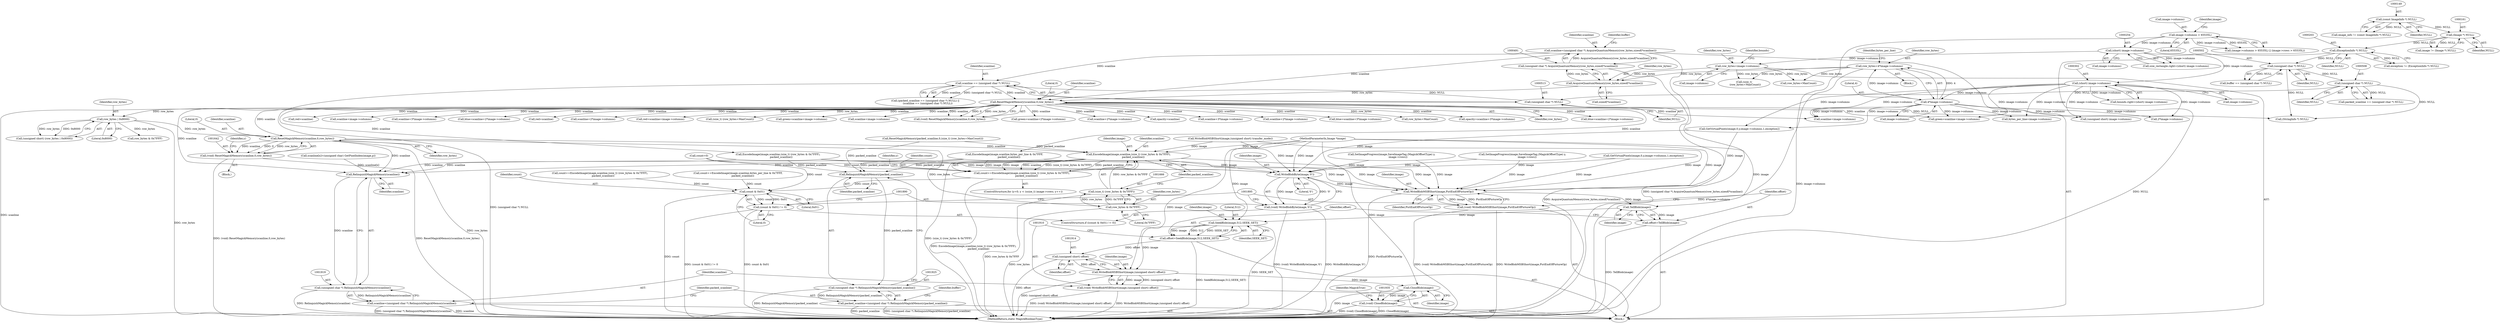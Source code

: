 digraph "0_ImageMagick_0f6fc2d5bf8f500820c3dbcf0d23ee14f2d9f734_4@pointer" {
"1001643" [label="(Call,ResetMagickMemory(scanline,0,row_bytes))"];
"1000520" [label="(Call,ResetMagickMemory(scanline,0,row_bytes))"];
"1000488" [label="(Call,scanline=(unsigned char *) AcquireQuantumMemory(row_bytes,sizeof(*scanline)))"];
"1000490" [label="(Call,(unsigned char *) AcquireQuantumMemory(row_bytes,sizeof(*scanline)))"];
"1000492" [label="(Call,AcquireQuantumMemory(row_bytes,sizeof(*scanline)))"];
"1000273" [label="(Call,row_bytes=image->columns)"];
"1000253" [label="(Call,(short) image->columns)"];
"1000186" [label="(Call,image->columns > 65535L)"];
"1000440" [label="(Call,row_bytes=4*image->columns)"];
"1000442" [label="(Call,4*image->columns)"];
"1000301" [label="(Call,(short) image->columns)"];
"1000510" [label="(Call,scanline == (unsigned char *) NULL)"];
"1000512" [label="(Call,(unsigned char *) NULL)"];
"1000507" [label="(Call,(unsigned char *) NULL)"];
"1000501" [label="(Call,(unsigned char *) NULL)"];
"1000202" [label="(Call,(ExceptionInfo *) NULL)"];
"1000160" [label="(Call,(Image *) NULL)"];
"1000148" [label="(Call,(const ImageInfo *) NULL)"];
"1001212" [label="(Call,row_bytes | 0x8000)"];
"1001641" [label="(Call,(void) ResetMagickMemory(scanline,0,row_bytes))"];
"1001662" [label="(Call,EncodeImage(image,scanline,(size_t) (row_bytes & 0x7FFF),\n            packed_scanline))"];
"1001660" [label="(Call,count+=EncodeImage(image,scanline,(size_t) (row_bytes & 0x7FFF),\n            packed_scanline))"];
"1001885" [label="(Call,count & 0x01)"];
"1001884" [label="(Call,(count & 0x01) != 0)"];
"1001891" [label="(Call,WriteBlobByte(image,'\0'))"];
"1001889" [label="(Call,(void) WriteBlobByte(image,'\0'))"];
"1001896" [label="(Call,WriteBlobMSBShort(image,PictEndOfPictureOp))"];
"1001894" [label="(Call,(void) WriteBlobMSBShort(image,PictEndOfPictureOp))"];
"1001901" [label="(Call,TellBlob(image))"];
"1001899" [label="(Call,offset=TellBlob(image))"];
"1001905" [label="(Call,SeekBlob(image,512,SEEK_SET))"];
"1001903" [label="(Call,offset=SeekBlob(image,512,SEEK_SET))"];
"1001913" [label="(Call,(unsigned short) offset)"];
"1001911" [label="(Call,WriteBlobMSBShort(image,(unsigned short) offset))"];
"1001909" [label="(Call,(void) WriteBlobMSBShort(image,(unsigned short) offset))"];
"1001936" [label="(Call,CloseBlob(image))"];
"1001934" [label="(Call,(void) CloseBlob(image))"];
"1001920" [label="(Call,RelinquishMagickMemory(scanline))"];
"1001918" [label="(Call,(unsigned char *) RelinquishMagickMemory(scanline))"];
"1001916" [label="(Call,scanline=(unsigned char *) RelinquishMagickMemory(scanline))"];
"1001926" [label="(Call,RelinquishMagickMemory(packed_scanline))"];
"1001924" [label="(Call,(unsigned char *) RelinquishMagickMemory(packed_scanline))"];
"1001922" [label="(Call,packed_scanline=(unsigned char *) RelinquishMagickMemory(packed_scanline))"];
"1001667" [label="(Call,row_bytes & 0x7FFF)"];
"1001665" [label="(Call,(size_t) (row_bytes & 0x7FFF))"];
"1001667" [label="(Call,row_bytes & 0x7FFF)"];
"1000441" [label="(Identifier,row_bytes)"];
"1000253" [label="(Call,(short) image->columns)"];
"1001899" [label="(Call,offset=TellBlob(image))"];
"1001892" [label="(Identifier,image)"];
"1001599" [label="(Call,EncodeImage(image,scanline,(size_t) (row_bytes & 0x7FFF),\n        packed_scanline))"];
"1000119" [label="(Block,)"];
"1001660" [label="(Call,count+=EncodeImage(image,scanline,(size_t) (row_bytes & 0x7FFF),\n            packed_scanline))"];
"1000520" [label="(Call,ResetMagickMemory(scanline,0,row_bytes))"];
"1001212" [label="(Call,row_bytes | 0x8000)"];
"1001737" [label="(Call,red=scanline)"];
"1000202" [label="(Call,(ExceptionInfo *) NULL)"];
"1000160" [label="(Call,(Image *) NULL)"];
"1001908" [label="(Identifier,SEEK_SET)"];
"1000514" [label="(Identifier,NULL)"];
"1001901" [label="(Call,TellBlob(image))"];
"1000448" [label="(Identifier,bytes_per_line)"];
"1000522" [label="(Literal,0)"];
"1001645" [label="(Literal,0)"];
"1001917" [label="(Identifier,scanline)"];
"1001929" [label="(Identifier,buffer)"];
"1001669" [label="(Literal,0x7FFF)"];
"1001742" [label="(Call,scanline+image->columns)"];
"1001698" [label="(Call,scanline+3*image->columns)"];
"1001747" [label="(Call,blue=scanline+2*image->columns)"];
"1001677" [label="(Call,red=scanline)"];
"1000444" [label="(Call,image->columns)"];
"1001906" [label="(Identifier,image)"];
"1000493" [label="(Identifier,row_bytes)"];
"1001749" [label="(Call,scanline+2*image->columns)"];
"1000501" [label="(Call,(unsigned char *) NULL)"];
"1001640" [label="(Block,)"];
"1000489" [label="(Identifier,scanline)"];
"1001924" [label="(Call,(unsigned char *) RelinquishMagickMemory(packed_scanline))"];
"1001766" [label="(Call,red=scanline+image->columns)"];
"1000148" [label="(Call,(const ImageInfo *) NULL)"];
"1001663" [label="(Identifier,image)"];
"1001531" [label="(Call,count=0)"];
"1001896" [label="(Call,WriteBlobMSBShort(image,PictEndOfPictureOp))"];
"1000193" [label="(Identifier,image)"];
"1000529" [label="(Call,(size_t) (row_bytes+MaxCount))"];
"1000500" [label="(Identifier,buffer)"];
"1001940" [label="(MethodReturn,static MagickBooleanType)"];
"1001893" [label="(Literal,'\0')"];
"1000297" [label="(Call,bounds.right=(short) image->columns)"];
"1001682" [label="(Call,scanline+image->columns)"];
"1001898" [label="(Identifier,PictEndOfPictureOp)"];
"1001597" [label="(Call,count+=EncodeImage(image,scanline,(size_t) (row_bytes & 0x7FFF),\n        packed_scanline))"];
"1001740" [label="(Call,green=scanline+image->columns)"];
"1001936" [label="(Call,CloseBlob(image))"];
"1001768" [label="(Call,scanline+image->columns)"];
"1000518" [label="(Call,(void) ResetMagickMemory(scanline,0,row_bytes))"];
"1001210" [label="(Call,(unsigned short) (row_bytes | 0x8000))"];
"1000480" [label="(Call,(size_t)\n   (row_bytes+MaxCount))"];
"1001773" [label="(Call,green=scanline+2*image->columns)"];
"1000280" [label="(Identifier,bounds)"];
"1000186" [label="(Call,image->columns > 65535L)"];
"1000301" [label="(Call,(short) image->columns)"];
"1001664" [label="(Identifier,scanline)"];
"1000499" [label="(Call,buffer == (unsigned char *) NULL)"];
"1001911" [label="(Call,WriteBlobMSBShort(image,(unsigned short) offset))"];
"1001851" [label="(Call,EncodeImage(image,scanline,bytes_per_line & 0x7FFF,\n            packed_scanline))"];
"1000507" [label="(Call,(unsigned char *) NULL)"];
"1001646" [label="(Identifier,row_bytes)"];
"1000275" [label="(Call,image->columns)"];
"1001647" [label="(ControlStructure,for (y=0; y < (ssize_t) image->rows; y++))"];
"1001775" [label="(Call,scanline+2*image->columns)"];
"1001869" [label="(Call,SetImageProgress(image,SaveImageTag,(MagickOffsetType) y,\n                image->rows))"];
"1001526" [label="(Call,WriteBlobMSBShort(image,(unsigned short) transfer_mode))"];
"1001670" [label="(Identifier,packed_scanline)"];
"1001662" [label="(Call,EncodeImage(image,scanline,(size_t) (row_bytes & 0x7FFF),\n            packed_scanline))"];
"1001849" [label="(Call,count+=EncodeImage(image,scanline,bytes_per_line & 0x7FFF,\n            packed_scanline))"];
"1001903" [label="(Call,offset=SeekBlob(image,512,SEEK_SET))"];
"1001915" [label="(Identifier,offset)"];
"1001939" [label="(Identifier,MagickTrue)"];
"1001886" [label="(Identifier,count)"];
"1001214" [label="(Literal,0x8000)"];
"1001763" [label="(Call,opacity=scanline)"];
"1000255" [label="(Call,image->columns)"];
"1000274" [label="(Identifier,row_bytes)"];
"1001909" [label="(Call,(void) WriteBlobMSBShort(image,(unsigned short) offset))"];
"1001900" [label="(Identifier,offset)"];
"1000440" [label="(Call,row_bytes=4*image->columns)"];
"1000512" [label="(Call,(unsigned char *) NULL)"];
"1000158" [label="(Call,image != (Image *) NULL)"];
"1000494" [label="(Call,sizeof(*scanline))"];
"1001003" [label="(Call,(unsigned short) image->columns)"];
"1000526" [label="(Call,ResetMagickMemory(packed_scanline,0,(size_t) (row_bytes+MaxCount)))"];
"1001923" [label="(Identifier,packed_scanline)"];
"1001641" [label="(Call,(void) ResetMagickMemory(scanline,0,row_bytes))"];
"1001554" [label="(Call,GetVirtualPixels(image,0,y,image->columns,1,exception))"];
"1001916" [label="(Call,scanline=(unsigned char *) RelinquishMagickMemory(scanline))"];
"1001604" [label="(Call,row_bytes & 0x7FFF)"];
"1001691" [label="(Call,2*image->columns)"];
"1000162" [label="(Identifier,NULL)"];
"1001920" [label="(Call,RelinquishMagickMemory(scanline))"];
"1000504" [label="(Call,(packed_scanline == (unsigned char *) NULL) ||\n      (scanline == (unsigned char *) NULL))"];
"1001784" [label="(Call,scanline+3*image->columns)"];
"1000273" [label="(Call,row_bytes=image->columns)"];
"1001918" [label="(Call,(unsigned char *) RelinquishMagickMemory(scanline))"];
"1001889" [label="(Call,(void) WriteBlobByte(image,'\0'))"];
"1001913" [label="(Call,(unsigned short) offset)"];
"1001644" [label="(Identifier,scanline)"];
"1000303" [label="(Call,image->columns)"];
"1000503" [label="(Identifier,NULL)"];
"1000117" [label="(MethodParameterIn,Image *image)"];
"1001689" [label="(Call,scanline+2*image->columns)"];
"1000150" [label="(Identifier,NULL)"];
"1001213" [label="(Identifier,row_bytes)"];
"1001921" [label="(Identifier,scanline)"];
"1000187" [label="(Call,image->columns)"];
"1000190" [label="(Literal,65535L)"];
"1001649" [label="(Identifier,y)"];
"1000492" [label="(Call,AcquireQuantumMemory(row_bytes,sizeof(*scanline)))"];
"1000204" [label="(Identifier,NULL)"];
"1001884" [label="(Call,(count & 0x01) != 0)"];
"1001926" [label="(Call,RelinquishMagickMemory(packed_scanline))"];
"1001665" [label="(Call,(size_t) (row_bytes & 0x7FFF))"];
"1001902" [label="(Identifier,image)"];
"1000409" [label="(Block,)"];
"1000505" [label="(Call,packed_scanline == (unsigned char *) NULL)"];
"1001643" [label="(Call,ResetMagickMemory(scanline,0,row_bytes))"];
"1000443" [label="(Literal,4)"];
"1001891" [label="(Call,WriteBlobByte(image,'\0'))"];
"1000680" [label="(Call,(StringInfo *) NULL)"];
"1001888" [label="(Literal,0)"];
"1001680" [label="(Call,green=scanline+image->columns)"];
"1000200" [label="(Call,exception != (ExceptionInfo *) NULL)"];
"1000482" [label="(Call,row_bytes+MaxCount)"];
"1001721" [label="(Call,GetVirtualPixels(image,0,y,image->columns,1,exception))"];
"1001927" [label="(Identifier,packed_scanline)"];
"1000510" [label="(Call,scanline == (unsigned char *) NULL)"];
"1001782" [label="(Call,blue=scanline+3*image->columns)"];
"1001883" [label="(ControlStructure,if ((count & 0x01) != 0))"];
"1000447" [label="(Call,bytes_per_line=image->columns)"];
"1001894" [label="(Call,(void) WriteBlobMSBShort(image,PictEndOfPictureOp))"];
"1000509" [label="(Identifier,NULL)"];
"1000531" [label="(Call,row_bytes+MaxCount)"];
"1001905" [label="(Call,SeekBlob(image,512,SEEK_SET))"];
"1001887" [label="(Literal,0x01)"];
"1001659" [label="(Identifier,y)"];
"1000488" [label="(Call,scanline=(unsigned char *) AcquireQuantumMemory(row_bytes,sizeof(*scanline)))"];
"1001897" [label="(Identifier,image)"];
"1000511" [label="(Identifier,scanline)"];
"1001912" [label="(Identifier,image)"];
"1001885" [label="(Call,count & 0x01)"];
"1001584" [label="(Call,scanline[x]=(unsigned char) GetPixelIndex(image,p))"];
"1001922" [label="(Call,packed_scanline=(unsigned char *) RelinquishMagickMemory(packed_scanline))"];
"1000521" [label="(Identifier,scanline)"];
"1001696" [label="(Call,opacity=scanline+3*image->columns)"];
"1000185" [label="(Call,(image->columns > 65535L) || (image->rows > 65535L))"];
"1000442" [label="(Call,4*image->columns)"];
"1001904" [label="(Identifier,offset)"];
"1001907" [label="(Literal,512)"];
"1000490" [label="(Call,(unsigned char *) AcquireQuantumMemory(row_bytes,sizeof(*scanline)))"];
"1000523" [label="(Identifier,row_bytes)"];
"1001937" [label="(Identifier,image)"];
"1001668" [label="(Identifier,row_bytes)"];
"1001934" [label="(Call,(void) CloseBlob(image))"];
"1001619" [label="(Call,SetImageProgress(image,SaveImageTag,(MagickOffsetType) y,\n            image->rows))"];
"1001687" [label="(Call,blue=scanline+2*image->columns)"];
"1000146" [label="(Call,image_info != (const ImageInfo *) NULL)"];
"1000249" [label="(Call,size_rectangle.right=(short) image->columns)"];
"1001661" [label="(Identifier,count)"];
"1001643" -> "1001641"  [label="AST: "];
"1001643" -> "1001646"  [label="CFG: "];
"1001644" -> "1001643"  [label="AST: "];
"1001645" -> "1001643"  [label="AST: "];
"1001646" -> "1001643"  [label="AST: "];
"1001641" -> "1001643"  [label="CFG: "];
"1001643" -> "1001940"  [label="DDG: row_bytes"];
"1001643" -> "1001641"  [label="DDG: scanline"];
"1001643" -> "1001641"  [label="DDG: 0"];
"1001643" -> "1001641"  [label="DDG: row_bytes"];
"1000520" -> "1001643"  [label="DDG: scanline"];
"1001212" -> "1001643"  [label="DDG: row_bytes"];
"1001643" -> "1001662"  [label="DDG: scanline"];
"1001643" -> "1001667"  [label="DDG: row_bytes"];
"1001643" -> "1001920"  [label="DDG: scanline"];
"1000520" -> "1000518"  [label="AST: "];
"1000520" -> "1000523"  [label="CFG: "];
"1000521" -> "1000520"  [label="AST: "];
"1000522" -> "1000520"  [label="AST: "];
"1000523" -> "1000520"  [label="AST: "];
"1000518" -> "1000520"  [label="CFG: "];
"1000520" -> "1001940"  [label="DDG: scanline"];
"1000520" -> "1000518"  [label="DDG: scanline"];
"1000520" -> "1000518"  [label="DDG: 0"];
"1000520" -> "1000518"  [label="DDG: row_bytes"];
"1000488" -> "1000520"  [label="DDG: scanline"];
"1000510" -> "1000520"  [label="DDG: scanline"];
"1000492" -> "1000520"  [label="DDG: row_bytes"];
"1000520" -> "1000529"  [label="DDG: row_bytes"];
"1000520" -> "1000531"  [label="DDG: row_bytes"];
"1000520" -> "1001212"  [label="DDG: row_bytes"];
"1000520" -> "1001599"  [label="DDG: scanline"];
"1000520" -> "1001677"  [label="DDG: scanline"];
"1000520" -> "1001680"  [label="DDG: scanline"];
"1000520" -> "1001682"  [label="DDG: scanline"];
"1000520" -> "1001687"  [label="DDG: scanline"];
"1000520" -> "1001689"  [label="DDG: scanline"];
"1000520" -> "1001696"  [label="DDG: scanline"];
"1000520" -> "1001698"  [label="DDG: scanline"];
"1000520" -> "1001737"  [label="DDG: scanline"];
"1000520" -> "1001740"  [label="DDG: scanline"];
"1000520" -> "1001742"  [label="DDG: scanline"];
"1000520" -> "1001747"  [label="DDG: scanline"];
"1000520" -> "1001749"  [label="DDG: scanline"];
"1000520" -> "1001763"  [label="DDG: scanline"];
"1000520" -> "1001766"  [label="DDG: scanline"];
"1000520" -> "1001768"  [label="DDG: scanline"];
"1000520" -> "1001773"  [label="DDG: scanline"];
"1000520" -> "1001775"  [label="DDG: scanline"];
"1000520" -> "1001782"  [label="DDG: scanline"];
"1000520" -> "1001784"  [label="DDG: scanline"];
"1000520" -> "1001851"  [label="DDG: scanline"];
"1000520" -> "1001920"  [label="DDG: scanline"];
"1000488" -> "1000119"  [label="AST: "];
"1000488" -> "1000490"  [label="CFG: "];
"1000489" -> "1000488"  [label="AST: "];
"1000490" -> "1000488"  [label="AST: "];
"1000500" -> "1000488"  [label="CFG: "];
"1000488" -> "1001940"  [label="DDG: (unsigned char *) AcquireQuantumMemory(row_bytes,sizeof(*scanline))"];
"1000490" -> "1000488"  [label="DDG: AcquireQuantumMemory(row_bytes,sizeof(*scanline))"];
"1000488" -> "1000510"  [label="DDG: scanline"];
"1000490" -> "1000492"  [label="CFG: "];
"1000491" -> "1000490"  [label="AST: "];
"1000492" -> "1000490"  [label="AST: "];
"1000490" -> "1001940"  [label="DDG: AcquireQuantumMemory(row_bytes,sizeof(*scanline))"];
"1000492" -> "1000490"  [label="DDG: row_bytes"];
"1000492" -> "1000494"  [label="CFG: "];
"1000493" -> "1000492"  [label="AST: "];
"1000494" -> "1000492"  [label="AST: "];
"1000273" -> "1000492"  [label="DDG: row_bytes"];
"1000440" -> "1000492"  [label="DDG: row_bytes"];
"1000273" -> "1000119"  [label="AST: "];
"1000273" -> "1000275"  [label="CFG: "];
"1000274" -> "1000273"  [label="AST: "];
"1000275" -> "1000273"  [label="AST: "];
"1000280" -> "1000273"  [label="CFG: "];
"1000253" -> "1000273"  [label="DDG: image->columns"];
"1000273" -> "1000480"  [label="DDG: row_bytes"];
"1000273" -> "1000482"  [label="DDG: row_bytes"];
"1000253" -> "1000249"  [label="AST: "];
"1000253" -> "1000255"  [label="CFG: "];
"1000254" -> "1000253"  [label="AST: "];
"1000255" -> "1000253"  [label="AST: "];
"1000249" -> "1000253"  [label="CFG: "];
"1000253" -> "1000249"  [label="DDG: image->columns"];
"1000186" -> "1000253"  [label="DDG: image->columns"];
"1000253" -> "1000301"  [label="DDG: image->columns"];
"1000186" -> "1000185"  [label="AST: "];
"1000186" -> "1000190"  [label="CFG: "];
"1000187" -> "1000186"  [label="AST: "];
"1000190" -> "1000186"  [label="AST: "];
"1000193" -> "1000186"  [label="CFG: "];
"1000185" -> "1000186"  [label="CFG: "];
"1000186" -> "1001940"  [label="DDG: image->columns"];
"1000186" -> "1000185"  [label="DDG: image->columns"];
"1000186" -> "1000185"  [label="DDG: 65535L"];
"1000440" -> "1000409"  [label="AST: "];
"1000440" -> "1000442"  [label="CFG: "];
"1000441" -> "1000440"  [label="AST: "];
"1000442" -> "1000440"  [label="AST: "];
"1000448" -> "1000440"  [label="CFG: "];
"1000440" -> "1001940"  [label="DDG: 4*image->columns"];
"1000442" -> "1000440"  [label="DDG: 4"];
"1000442" -> "1000440"  [label="DDG: image->columns"];
"1000440" -> "1000480"  [label="DDG: row_bytes"];
"1000440" -> "1000482"  [label="DDG: row_bytes"];
"1000442" -> "1000444"  [label="CFG: "];
"1000443" -> "1000442"  [label="AST: "];
"1000444" -> "1000442"  [label="AST: "];
"1000301" -> "1000442"  [label="DDG: image->columns"];
"1000442" -> "1000447"  [label="DDG: image->columns"];
"1000442" -> "1001003"  [label="DDG: image->columns"];
"1000442" -> "1001554"  [label="DDG: image->columns"];
"1000442" -> "1001680"  [label="DDG: image->columns"];
"1000442" -> "1001682"  [label="DDG: image->columns"];
"1000442" -> "1001691"  [label="DDG: image->columns"];
"1000301" -> "1000297"  [label="AST: "];
"1000301" -> "1000303"  [label="CFG: "];
"1000302" -> "1000301"  [label="AST: "];
"1000303" -> "1000301"  [label="AST: "];
"1000297" -> "1000301"  [label="CFG: "];
"1000301" -> "1000297"  [label="DDG: image->columns"];
"1000301" -> "1000447"  [label="DDG: image->columns"];
"1000301" -> "1001003"  [label="DDG: image->columns"];
"1000301" -> "1001554"  [label="DDG: image->columns"];
"1000301" -> "1001680"  [label="DDG: image->columns"];
"1000301" -> "1001682"  [label="DDG: image->columns"];
"1000301" -> "1001691"  [label="DDG: image->columns"];
"1000510" -> "1000504"  [label="AST: "];
"1000510" -> "1000512"  [label="CFG: "];
"1000511" -> "1000510"  [label="AST: "];
"1000512" -> "1000510"  [label="AST: "];
"1000504" -> "1000510"  [label="CFG: "];
"1000510" -> "1001940"  [label="DDG: (unsigned char *) NULL"];
"1000510" -> "1000504"  [label="DDG: scanline"];
"1000510" -> "1000504"  [label="DDG: (unsigned char *) NULL"];
"1000512" -> "1000510"  [label="DDG: NULL"];
"1000512" -> "1000514"  [label="CFG: "];
"1000513" -> "1000512"  [label="AST: "];
"1000514" -> "1000512"  [label="AST: "];
"1000507" -> "1000512"  [label="DDG: NULL"];
"1000512" -> "1000680"  [label="DDG: NULL"];
"1000507" -> "1000505"  [label="AST: "];
"1000507" -> "1000509"  [label="CFG: "];
"1000508" -> "1000507"  [label="AST: "];
"1000509" -> "1000507"  [label="AST: "];
"1000505" -> "1000507"  [label="CFG: "];
"1000507" -> "1000505"  [label="DDG: NULL"];
"1000501" -> "1000507"  [label="DDG: NULL"];
"1000507" -> "1000680"  [label="DDG: NULL"];
"1000501" -> "1000499"  [label="AST: "];
"1000501" -> "1000503"  [label="CFG: "];
"1000502" -> "1000501"  [label="AST: "];
"1000503" -> "1000501"  [label="AST: "];
"1000499" -> "1000501"  [label="CFG: "];
"1000501" -> "1000499"  [label="DDG: NULL"];
"1000202" -> "1000501"  [label="DDG: NULL"];
"1000501" -> "1000680"  [label="DDG: NULL"];
"1000202" -> "1000200"  [label="AST: "];
"1000202" -> "1000204"  [label="CFG: "];
"1000203" -> "1000202"  [label="AST: "];
"1000204" -> "1000202"  [label="AST: "];
"1000200" -> "1000202"  [label="CFG: "];
"1000202" -> "1001940"  [label="DDG: NULL"];
"1000202" -> "1000200"  [label="DDG: NULL"];
"1000160" -> "1000202"  [label="DDG: NULL"];
"1000160" -> "1000158"  [label="AST: "];
"1000160" -> "1000162"  [label="CFG: "];
"1000161" -> "1000160"  [label="AST: "];
"1000162" -> "1000160"  [label="AST: "];
"1000158" -> "1000160"  [label="CFG: "];
"1000160" -> "1000158"  [label="DDG: NULL"];
"1000148" -> "1000160"  [label="DDG: NULL"];
"1000148" -> "1000146"  [label="AST: "];
"1000148" -> "1000150"  [label="CFG: "];
"1000149" -> "1000148"  [label="AST: "];
"1000150" -> "1000148"  [label="AST: "];
"1000146" -> "1000148"  [label="CFG: "];
"1000148" -> "1000146"  [label="DDG: NULL"];
"1001212" -> "1001210"  [label="AST: "];
"1001212" -> "1001214"  [label="CFG: "];
"1001213" -> "1001212"  [label="AST: "];
"1001214" -> "1001212"  [label="AST: "];
"1001210" -> "1001212"  [label="CFG: "];
"1001212" -> "1001940"  [label="DDG: row_bytes"];
"1001212" -> "1001210"  [label="DDG: row_bytes"];
"1001212" -> "1001210"  [label="DDG: 0x8000"];
"1001212" -> "1001604"  [label="DDG: row_bytes"];
"1001641" -> "1001640"  [label="AST: "];
"1001642" -> "1001641"  [label="AST: "];
"1001649" -> "1001641"  [label="CFG: "];
"1001641" -> "1001940"  [label="DDG: ResetMagickMemory(scanline,0,row_bytes)"];
"1001641" -> "1001940"  [label="DDG: (void) ResetMagickMemory(scanline,0,row_bytes)"];
"1001662" -> "1001660"  [label="AST: "];
"1001662" -> "1001670"  [label="CFG: "];
"1001663" -> "1001662"  [label="AST: "];
"1001664" -> "1001662"  [label="AST: "];
"1001665" -> "1001662"  [label="AST: "];
"1001670" -> "1001662"  [label="AST: "];
"1001660" -> "1001662"  [label="CFG: "];
"1001662" -> "1001940"  [label="DDG: (size_t) (row_bytes & 0x7FFF)"];
"1001662" -> "1001660"  [label="DDG: image"];
"1001662" -> "1001660"  [label="DDG: scanline"];
"1001662" -> "1001660"  [label="DDG: (size_t) (row_bytes & 0x7FFF)"];
"1001662" -> "1001660"  [label="DDG: packed_scanline"];
"1001526" -> "1001662"  [label="DDG: image"];
"1000117" -> "1001662"  [label="DDG: image"];
"1001665" -> "1001662"  [label="DDG: row_bytes & 0x7FFF"];
"1000526" -> "1001662"  [label="DDG: packed_scanline"];
"1001662" -> "1001891"  [label="DDG: image"];
"1001662" -> "1001896"  [label="DDG: image"];
"1001662" -> "1001920"  [label="DDG: scanline"];
"1001662" -> "1001926"  [label="DDG: packed_scanline"];
"1001660" -> "1001647"  [label="AST: "];
"1001661" -> "1001660"  [label="AST: "];
"1001659" -> "1001660"  [label="CFG: "];
"1001660" -> "1001940"  [label="DDG: EncodeImage(image,scanline,(size_t) (row_bytes & 0x7FFF),\n            packed_scanline)"];
"1001531" -> "1001660"  [label="DDG: count"];
"1001660" -> "1001885"  [label="DDG: count"];
"1001885" -> "1001884"  [label="AST: "];
"1001885" -> "1001887"  [label="CFG: "];
"1001886" -> "1001885"  [label="AST: "];
"1001887" -> "1001885"  [label="AST: "];
"1001888" -> "1001885"  [label="CFG: "];
"1001885" -> "1001940"  [label="DDG: count"];
"1001885" -> "1001884"  [label="DDG: count"];
"1001885" -> "1001884"  [label="DDG: 0x01"];
"1001849" -> "1001885"  [label="DDG: count"];
"1001531" -> "1001885"  [label="DDG: count"];
"1001597" -> "1001885"  [label="DDG: count"];
"1001884" -> "1001883"  [label="AST: "];
"1001884" -> "1001888"  [label="CFG: "];
"1001888" -> "1001884"  [label="AST: "];
"1001890" -> "1001884"  [label="CFG: "];
"1001895" -> "1001884"  [label="CFG: "];
"1001884" -> "1001940"  [label="DDG: (count & 0x01) != 0"];
"1001884" -> "1001940"  [label="DDG: count & 0x01"];
"1001891" -> "1001889"  [label="AST: "];
"1001891" -> "1001893"  [label="CFG: "];
"1001892" -> "1001891"  [label="AST: "];
"1001893" -> "1001891"  [label="AST: "];
"1001889" -> "1001891"  [label="CFG: "];
"1001891" -> "1001889"  [label="DDG: image"];
"1001891" -> "1001889"  [label="DDG: '\0'"];
"1001869" -> "1001891"  [label="DDG: image"];
"1001721" -> "1001891"  [label="DDG: image"];
"1001526" -> "1001891"  [label="DDG: image"];
"1001619" -> "1001891"  [label="DDG: image"];
"1001554" -> "1001891"  [label="DDG: image"];
"1001851" -> "1001891"  [label="DDG: image"];
"1001599" -> "1001891"  [label="DDG: image"];
"1000117" -> "1001891"  [label="DDG: image"];
"1001891" -> "1001896"  [label="DDG: image"];
"1001889" -> "1001883"  [label="AST: "];
"1001890" -> "1001889"  [label="AST: "];
"1001895" -> "1001889"  [label="CFG: "];
"1001889" -> "1001940"  [label="DDG: (void) WriteBlobByte(image,'\0')"];
"1001889" -> "1001940"  [label="DDG: WriteBlobByte(image,'\0')"];
"1001896" -> "1001894"  [label="AST: "];
"1001896" -> "1001898"  [label="CFG: "];
"1001897" -> "1001896"  [label="AST: "];
"1001898" -> "1001896"  [label="AST: "];
"1001894" -> "1001896"  [label="CFG: "];
"1001896" -> "1001940"  [label="DDG: PictEndOfPictureOp"];
"1001896" -> "1001894"  [label="DDG: image"];
"1001896" -> "1001894"  [label="DDG: PictEndOfPictureOp"];
"1001869" -> "1001896"  [label="DDG: image"];
"1001721" -> "1001896"  [label="DDG: image"];
"1001526" -> "1001896"  [label="DDG: image"];
"1001619" -> "1001896"  [label="DDG: image"];
"1001554" -> "1001896"  [label="DDG: image"];
"1001851" -> "1001896"  [label="DDG: image"];
"1001599" -> "1001896"  [label="DDG: image"];
"1000117" -> "1001896"  [label="DDG: image"];
"1001896" -> "1001901"  [label="DDG: image"];
"1001894" -> "1000119"  [label="AST: "];
"1001895" -> "1001894"  [label="AST: "];
"1001900" -> "1001894"  [label="CFG: "];
"1001894" -> "1001940"  [label="DDG: (void) WriteBlobMSBShort(image,PictEndOfPictureOp)"];
"1001894" -> "1001940"  [label="DDG: WriteBlobMSBShort(image,PictEndOfPictureOp)"];
"1001901" -> "1001899"  [label="AST: "];
"1001901" -> "1001902"  [label="CFG: "];
"1001902" -> "1001901"  [label="AST: "];
"1001899" -> "1001901"  [label="CFG: "];
"1001901" -> "1001899"  [label="DDG: image"];
"1000117" -> "1001901"  [label="DDG: image"];
"1001901" -> "1001905"  [label="DDG: image"];
"1001899" -> "1000119"  [label="AST: "];
"1001900" -> "1001899"  [label="AST: "];
"1001904" -> "1001899"  [label="CFG: "];
"1001899" -> "1001940"  [label="DDG: TellBlob(image)"];
"1001905" -> "1001903"  [label="AST: "];
"1001905" -> "1001908"  [label="CFG: "];
"1001906" -> "1001905"  [label="AST: "];
"1001907" -> "1001905"  [label="AST: "];
"1001908" -> "1001905"  [label="AST: "];
"1001903" -> "1001905"  [label="CFG: "];
"1001905" -> "1001940"  [label="DDG: SEEK_SET"];
"1001905" -> "1001903"  [label="DDG: image"];
"1001905" -> "1001903"  [label="DDG: 512"];
"1001905" -> "1001903"  [label="DDG: SEEK_SET"];
"1000117" -> "1001905"  [label="DDG: image"];
"1001905" -> "1001911"  [label="DDG: image"];
"1001903" -> "1000119"  [label="AST: "];
"1001904" -> "1001903"  [label="AST: "];
"1001910" -> "1001903"  [label="CFG: "];
"1001903" -> "1001940"  [label="DDG: SeekBlob(image,512,SEEK_SET)"];
"1001903" -> "1001913"  [label="DDG: offset"];
"1001913" -> "1001911"  [label="AST: "];
"1001913" -> "1001915"  [label="CFG: "];
"1001914" -> "1001913"  [label="AST: "];
"1001915" -> "1001913"  [label="AST: "];
"1001911" -> "1001913"  [label="CFG: "];
"1001913" -> "1001940"  [label="DDG: offset"];
"1001913" -> "1001911"  [label="DDG: offset"];
"1001911" -> "1001909"  [label="AST: "];
"1001912" -> "1001911"  [label="AST: "];
"1001909" -> "1001911"  [label="CFG: "];
"1001911" -> "1001940"  [label="DDG: (unsigned short) offset"];
"1001911" -> "1001909"  [label="DDG: image"];
"1001911" -> "1001909"  [label="DDG: (unsigned short) offset"];
"1000117" -> "1001911"  [label="DDG: image"];
"1001911" -> "1001936"  [label="DDG: image"];
"1001909" -> "1000119"  [label="AST: "];
"1001910" -> "1001909"  [label="AST: "];
"1001917" -> "1001909"  [label="CFG: "];
"1001909" -> "1001940"  [label="DDG: WriteBlobMSBShort(image,(unsigned short) offset)"];
"1001909" -> "1001940"  [label="DDG: (void) WriteBlobMSBShort(image,(unsigned short) offset)"];
"1001936" -> "1001934"  [label="AST: "];
"1001936" -> "1001937"  [label="CFG: "];
"1001937" -> "1001936"  [label="AST: "];
"1001934" -> "1001936"  [label="CFG: "];
"1001936" -> "1001940"  [label="DDG: image"];
"1001936" -> "1001934"  [label="DDG: image"];
"1000117" -> "1001936"  [label="DDG: image"];
"1001934" -> "1000119"  [label="AST: "];
"1001935" -> "1001934"  [label="AST: "];
"1001939" -> "1001934"  [label="CFG: "];
"1001934" -> "1001940"  [label="DDG: (void) CloseBlob(image)"];
"1001934" -> "1001940"  [label="DDG: CloseBlob(image)"];
"1001920" -> "1001918"  [label="AST: "];
"1001920" -> "1001921"  [label="CFG: "];
"1001921" -> "1001920"  [label="AST: "];
"1001918" -> "1001920"  [label="CFG: "];
"1001920" -> "1001918"  [label="DDG: scanline"];
"1001599" -> "1001920"  [label="DDG: scanline"];
"1001851" -> "1001920"  [label="DDG: scanline"];
"1001584" -> "1001920"  [label="DDG: scanline[x]"];
"1001918" -> "1001916"  [label="AST: "];
"1001919" -> "1001918"  [label="AST: "];
"1001916" -> "1001918"  [label="CFG: "];
"1001918" -> "1001940"  [label="DDG: RelinquishMagickMemory(scanline)"];
"1001918" -> "1001916"  [label="DDG: RelinquishMagickMemory(scanline)"];
"1001916" -> "1000119"  [label="AST: "];
"1001917" -> "1001916"  [label="AST: "];
"1001923" -> "1001916"  [label="CFG: "];
"1001916" -> "1001940"  [label="DDG: (unsigned char *) RelinquishMagickMemory(scanline)"];
"1001916" -> "1001940"  [label="DDG: scanline"];
"1001926" -> "1001924"  [label="AST: "];
"1001926" -> "1001927"  [label="CFG: "];
"1001927" -> "1001926"  [label="AST: "];
"1001924" -> "1001926"  [label="CFG: "];
"1001926" -> "1001924"  [label="DDG: packed_scanline"];
"1001599" -> "1001926"  [label="DDG: packed_scanline"];
"1001851" -> "1001926"  [label="DDG: packed_scanline"];
"1000526" -> "1001926"  [label="DDG: packed_scanline"];
"1001924" -> "1001922"  [label="AST: "];
"1001925" -> "1001924"  [label="AST: "];
"1001922" -> "1001924"  [label="CFG: "];
"1001924" -> "1001940"  [label="DDG: RelinquishMagickMemory(packed_scanline)"];
"1001924" -> "1001922"  [label="DDG: RelinquishMagickMemory(packed_scanline)"];
"1001922" -> "1000119"  [label="AST: "];
"1001923" -> "1001922"  [label="AST: "];
"1001929" -> "1001922"  [label="CFG: "];
"1001922" -> "1001940"  [label="DDG: packed_scanline"];
"1001922" -> "1001940"  [label="DDG: (unsigned char *) RelinquishMagickMemory(packed_scanline)"];
"1001667" -> "1001665"  [label="AST: "];
"1001667" -> "1001669"  [label="CFG: "];
"1001668" -> "1001667"  [label="AST: "];
"1001669" -> "1001667"  [label="AST: "];
"1001665" -> "1001667"  [label="CFG: "];
"1001667" -> "1001940"  [label="DDG: row_bytes"];
"1001667" -> "1001665"  [label="DDG: row_bytes"];
"1001667" -> "1001665"  [label="DDG: 0x7FFF"];
"1001666" -> "1001665"  [label="AST: "];
"1001670" -> "1001665"  [label="CFG: "];
"1001665" -> "1001940"  [label="DDG: row_bytes & 0x7FFF"];
}
